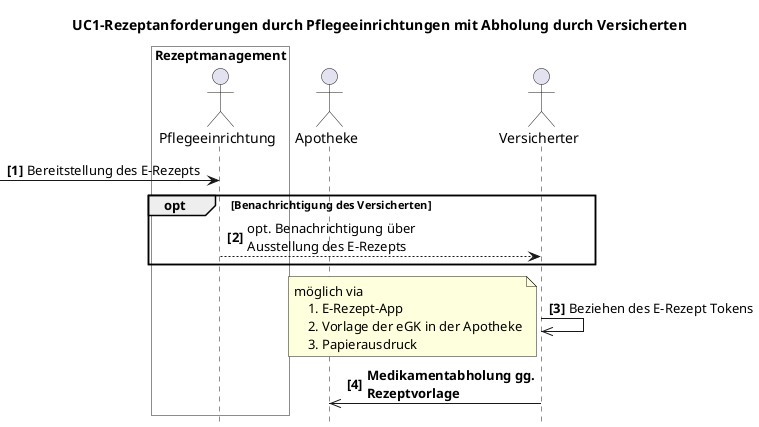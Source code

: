@startuml name = "UC1-Rezeptanforderung-Versicherteninvolvierung"


skinparam maxMessageSize 200

box "Rezeptmanagement" #White
    actor "Pflegeeinrichtung" as Pflegeeinrichtung
end box
actor Apotheke
actor Versicherter

title UC1-Rezeptanforderungen durch Pflegeeinrichtungen mit Abholung durch Versicherten
hide footbox
autonumber "<b>[0]"

-> Pflegeeinrichtung: Bereitstellung des E-Rezepts

opt Benachrichtigung des Versicherten
    Pflegeeinrichtung --> Versicherter: opt. Benachrichtigung über Ausstellung des E-Rezepts
end

Versicherter ->> Versicherter: Beziehen des E-Rezept Tokens

note left
    möglich via
        1. E-Rezept-App
        2. Vorlage der eGK in der Apotheke
        3. Papierausdruck
end note

Versicherter ->> Apotheke: **Medikamentabholung gg. Rezeptvorlage**
@enduml